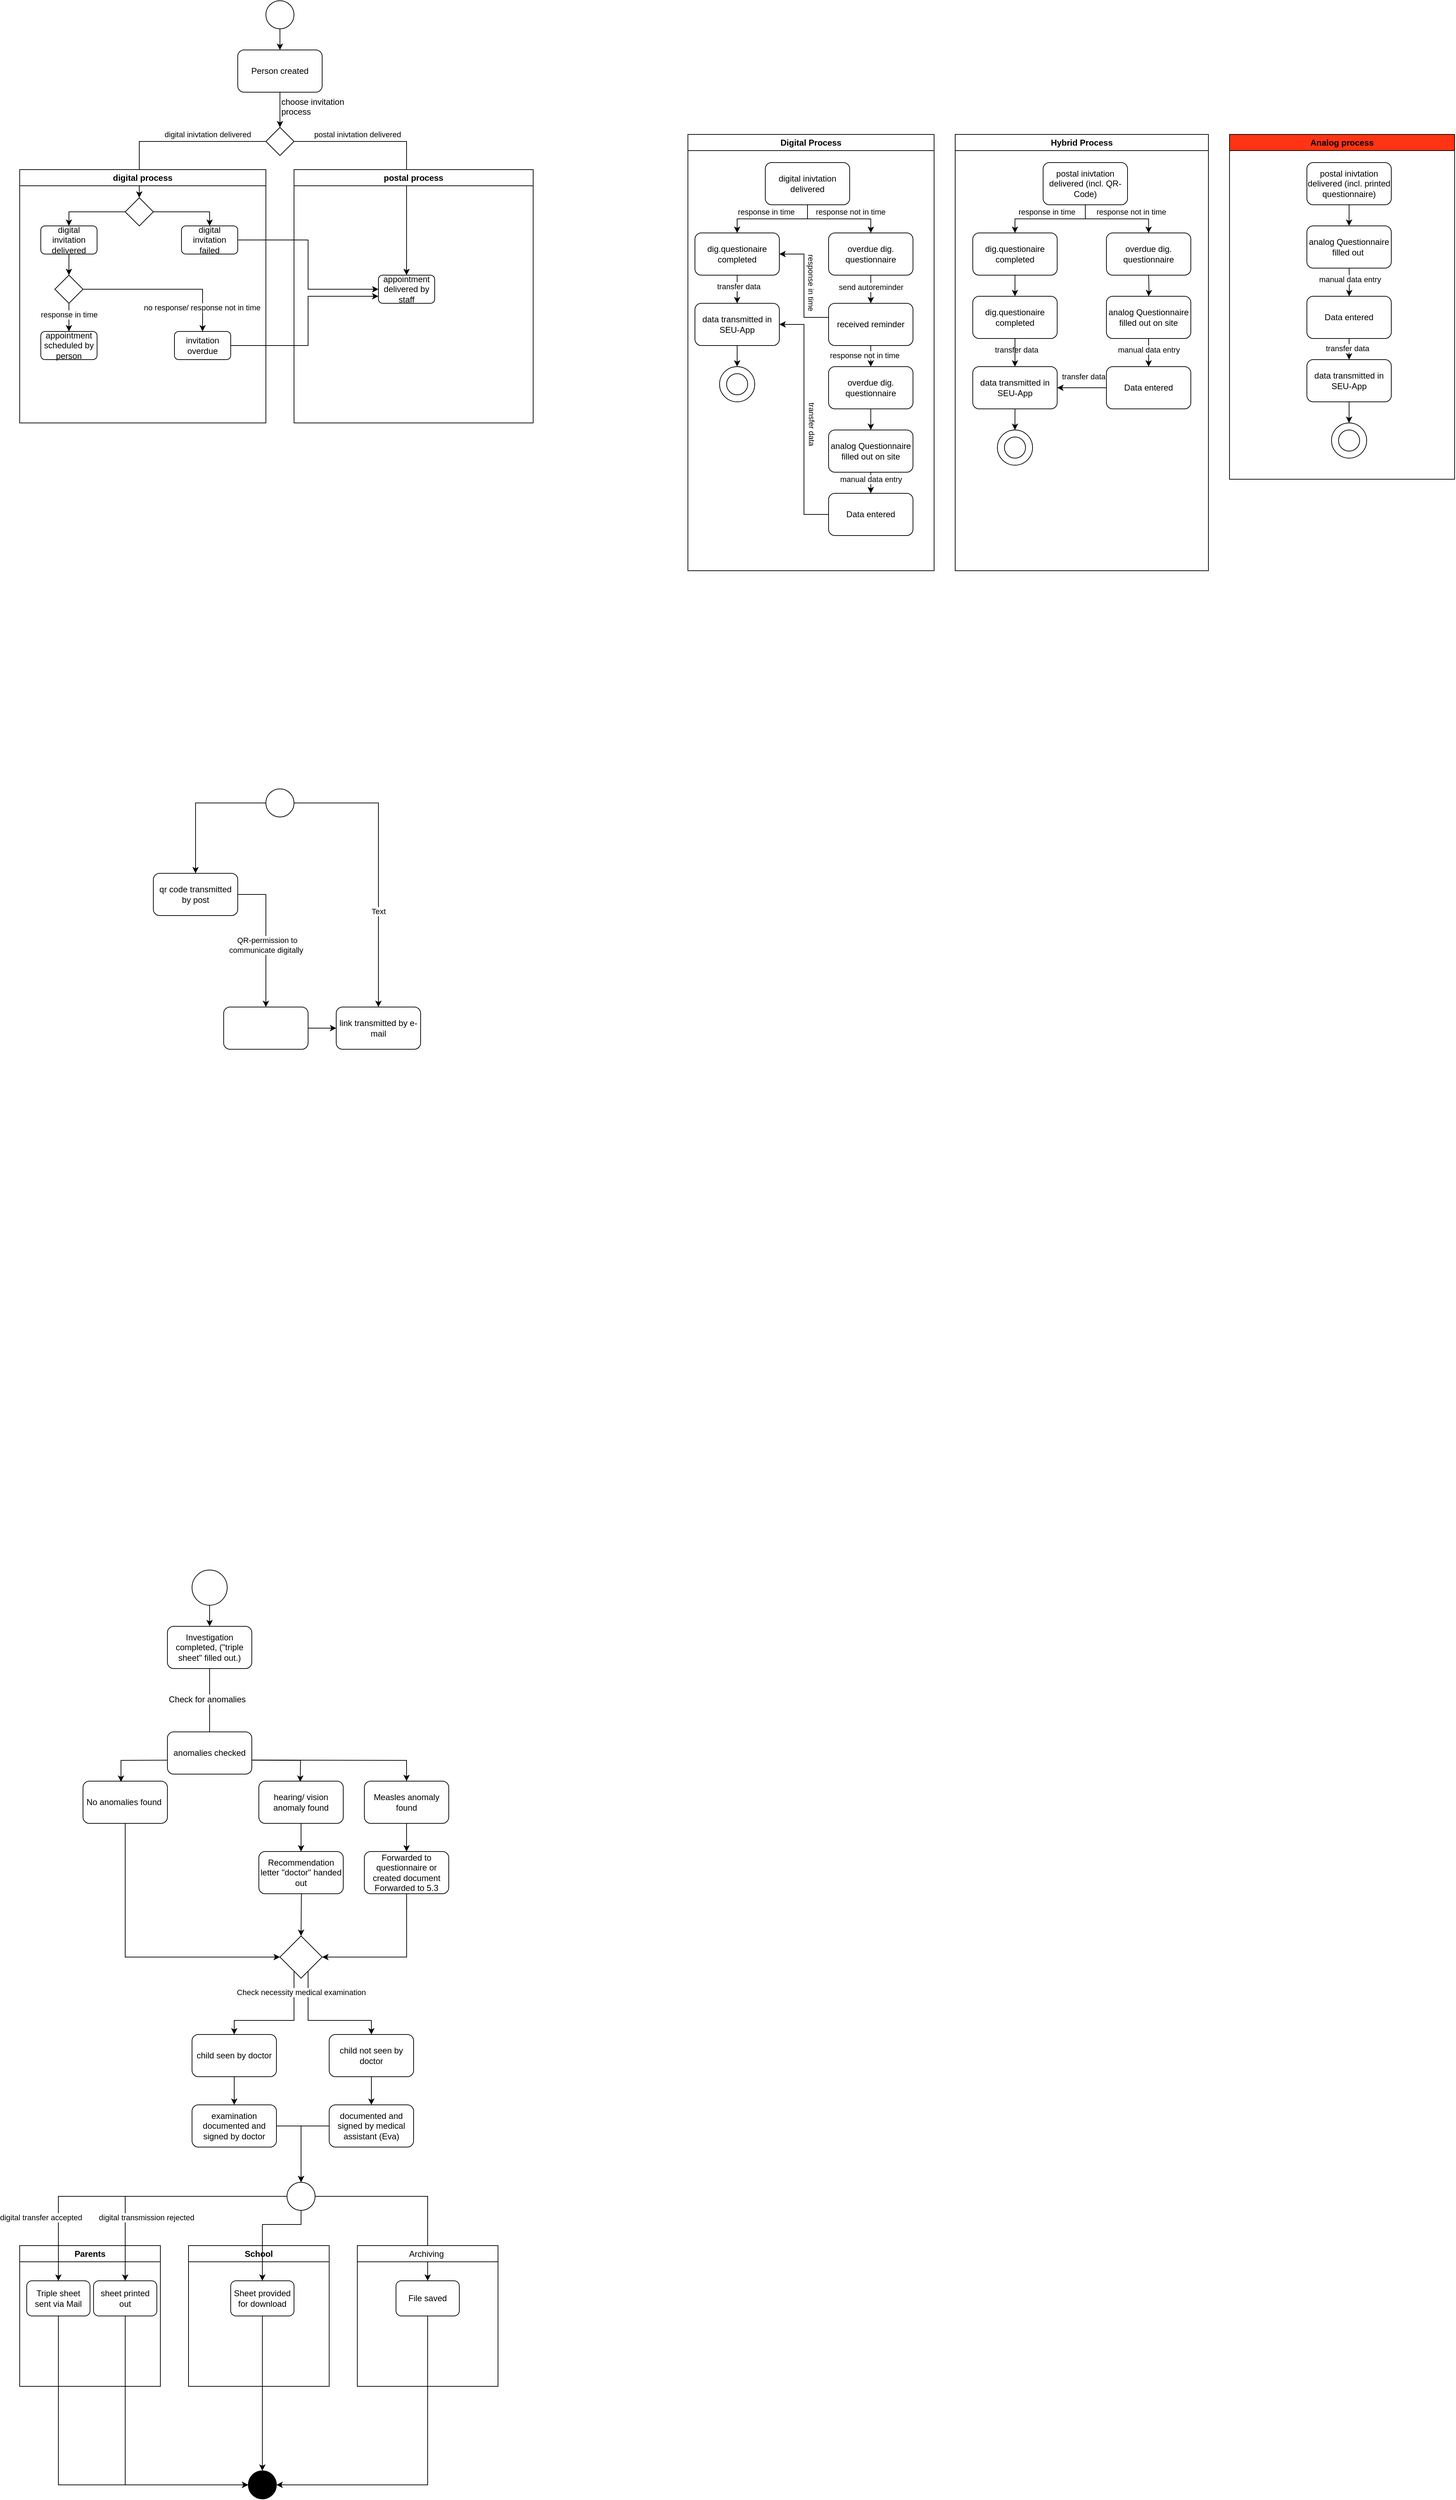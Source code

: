 <mxfile version="22.0.7" type="github">
  <diagram name="Page-1" id="0783ab3e-0a74-02c8-0abd-f7b4e66b4bec">
    <mxGraphModel dx="2838" dy="953" grid="1" gridSize="10" guides="1" tooltips="1" connect="1" arrows="1" fold="1" page="1" pageScale="1" pageWidth="850" pageHeight="1100" background="none" math="0" shadow="0">
      <root>
        <mxCell id="0" />
        <mxCell id="1" parent="0" />
        <mxCell id="8A0eGRXppmrOtd2nOJEZ-9" value="" style="edgeStyle=orthogonalEdgeStyle;rounded=0;orthogonalLoop=1;jettySize=auto;html=1;" parent="1" source="8A0eGRXppmrOtd2nOJEZ-2" target="8A0eGRXppmrOtd2nOJEZ-8" edge="1">
          <mxGeometry relative="1" as="geometry" />
        </mxCell>
        <mxCell id="8A0eGRXppmrOtd2nOJEZ-2" value="Person created" style="rounded=1;whiteSpace=wrap;html=1;" parent="1" vertex="1">
          <mxGeometry x="360" y="70" width="120" height="60" as="geometry" />
        </mxCell>
        <mxCell id="8A0eGRXppmrOtd2nOJEZ-7" value="" style="edgeStyle=orthogonalEdgeStyle;rounded=0;orthogonalLoop=1;jettySize=auto;html=1;" parent="1" source="8A0eGRXppmrOtd2nOJEZ-5" target="8A0eGRXppmrOtd2nOJEZ-2" edge="1">
          <mxGeometry relative="1" as="geometry" />
        </mxCell>
        <mxCell id="8A0eGRXppmrOtd2nOJEZ-5" value="" style="ellipse;whiteSpace=wrap;html=1;aspect=fixed;" parent="1" vertex="1">
          <mxGeometry x="400" width="40" height="40" as="geometry" />
        </mxCell>
        <mxCell id="8A0eGRXppmrOtd2nOJEZ-14" style="edgeStyle=orthogonalEdgeStyle;rounded=0;orthogonalLoop=1;jettySize=auto;html=1;entryX=0.5;entryY=0;entryDx=0;entryDy=0;" parent="1" source="8A0eGRXppmrOtd2nOJEZ-8" target="8A0eGRXppmrOtd2nOJEZ-18" edge="1">
          <mxGeometry relative="1" as="geometry">
            <mxPoint x="300" y="240" as="targetPoint" />
            <Array as="points">
              <mxPoint x="220" y="200" />
            </Array>
          </mxGeometry>
        </mxCell>
        <mxCell id="8A0eGRXppmrOtd2nOJEZ-19" value="digital inivtation delivered" style="edgeLabel;html=1;align=center;verticalAlign=middle;resizable=0;points=[];" parent="8A0eGRXppmrOtd2nOJEZ-14" vertex="1" connectable="0">
          <mxGeometry x="-0.49" relative="1" as="geometry">
            <mxPoint x="-17" y="-10" as="offset" />
          </mxGeometry>
        </mxCell>
        <mxCell id="8A0eGRXppmrOtd2nOJEZ-22" style="edgeStyle=orthogonalEdgeStyle;rounded=0;orthogonalLoop=1;jettySize=auto;html=1;entryX=0.5;entryY=0;entryDx=0;entryDy=0;" parent="1" source="8A0eGRXppmrOtd2nOJEZ-8" target="8A0eGRXppmrOtd2nOJEZ-36" edge="1">
          <mxGeometry relative="1" as="geometry">
            <mxPoint x="600" y="290" as="targetPoint" />
            <Array as="points">
              <mxPoint x="600" y="200" />
            </Array>
          </mxGeometry>
        </mxCell>
        <mxCell id="8A0eGRXppmrOtd2nOJEZ-8" value="" style="rhombus;whiteSpace=wrap;html=1;" parent="1" vertex="1">
          <mxGeometry x="400" y="180" width="40" height="40" as="geometry" />
        </mxCell>
        <mxCell id="8A0eGRXppmrOtd2nOJEZ-10" value="&lt;span style=&quot;color: rgb(0, 0, 0); font-family: Helvetica; font-size: 12px; font-style: normal; font-variant-ligatures: normal; font-variant-caps: normal; font-weight: 400; letter-spacing: normal; orphans: 2; text-align: center; text-indent: 0px; text-transform: none; widows: 2; word-spacing: 0px; -webkit-text-stroke-width: 0px; background-color: rgb(251, 251, 251); text-decoration-thickness: initial; text-decoration-style: initial; text-decoration-color: initial; float: none; display: inline !important;&quot;&gt;choose invitation process&lt;/span&gt;" style="text;whiteSpace=wrap;html=1;" parent="1" vertex="1">
          <mxGeometry x="420" y="130" width="100" height="40" as="geometry" />
        </mxCell>
        <mxCell id="8A0eGRXppmrOtd2nOJEZ-13" value="digital process" style="swimlane;whiteSpace=wrap;html=1;" parent="1" vertex="1">
          <mxGeometry x="50" y="240" width="350" height="360" as="geometry" />
        </mxCell>
        <mxCell id="8A0eGRXppmrOtd2nOJEZ-25" value="" style="edgeStyle=orthogonalEdgeStyle;rounded=0;orthogonalLoop=1;jettySize=auto;html=1;" parent="8A0eGRXppmrOtd2nOJEZ-13" source="8A0eGRXppmrOtd2nOJEZ-18" target="8A0eGRXppmrOtd2nOJEZ-24" edge="1">
          <mxGeometry relative="1" as="geometry">
            <Array as="points">
              <mxPoint x="70" y="60" />
            </Array>
          </mxGeometry>
        </mxCell>
        <mxCell id="8A0eGRXppmrOtd2nOJEZ-28" value="" style="edgeStyle=orthogonalEdgeStyle;rounded=0;orthogonalLoop=1;jettySize=auto;html=1;entryX=0.5;entryY=0;entryDx=0;entryDy=0;" parent="8A0eGRXppmrOtd2nOJEZ-13" source="8A0eGRXppmrOtd2nOJEZ-18" target="8A0eGRXppmrOtd2nOJEZ-27" edge="1">
          <mxGeometry relative="1" as="geometry">
            <mxPoint x="270" y="70" as="targetPoint" />
            <Array as="points">
              <mxPoint x="270" y="60" />
            </Array>
          </mxGeometry>
        </mxCell>
        <mxCell id="8A0eGRXppmrOtd2nOJEZ-18" value="" style="rhombus;whiteSpace=wrap;html=1;" parent="8A0eGRXppmrOtd2nOJEZ-13" vertex="1">
          <mxGeometry x="150" y="40" width="40" height="40" as="geometry" />
        </mxCell>
        <mxCell id="8A0eGRXppmrOtd2nOJEZ-32" value="" style="edgeStyle=orthogonalEdgeStyle;rounded=0;orthogonalLoop=1;jettySize=auto;html=1;" parent="8A0eGRXppmrOtd2nOJEZ-13" source="8A0eGRXppmrOtd2nOJEZ-24" target="8A0eGRXppmrOtd2nOJEZ-31" edge="1">
          <mxGeometry relative="1" as="geometry" />
        </mxCell>
        <mxCell id="8A0eGRXppmrOtd2nOJEZ-24" value="digital invitation delivered" style="rounded=1;whiteSpace=wrap;html=1;" parent="8A0eGRXppmrOtd2nOJEZ-13" vertex="1">
          <mxGeometry x="30" y="80" width="80" height="40" as="geometry" />
        </mxCell>
        <mxCell id="8A0eGRXppmrOtd2nOJEZ-27" value="digital invitation failed" style="rounded=1;whiteSpace=wrap;html=1;" parent="8A0eGRXppmrOtd2nOJEZ-13" vertex="1">
          <mxGeometry x="230" y="80" width="80" height="40" as="geometry" />
        </mxCell>
        <mxCell id="8A0eGRXppmrOtd2nOJEZ-42" style="edgeStyle=orthogonalEdgeStyle;rounded=0;orthogonalLoop=1;jettySize=auto;html=1;entryX=0.5;entryY=0;entryDx=0;entryDy=0;" parent="8A0eGRXppmrOtd2nOJEZ-13" source="8A0eGRXppmrOtd2nOJEZ-31" target="8A0eGRXppmrOtd2nOJEZ-41" edge="1">
          <mxGeometry relative="1" as="geometry" />
        </mxCell>
        <mxCell id="8A0eGRXppmrOtd2nOJEZ-43" value="response in time" style="edgeLabel;html=1;align=center;verticalAlign=middle;resizable=0;points=[];" parent="8A0eGRXppmrOtd2nOJEZ-42" vertex="1" connectable="0">
          <mxGeometry x="-0.225" relative="1" as="geometry">
            <mxPoint as="offset" />
          </mxGeometry>
        </mxCell>
        <mxCell id="8A0eGRXppmrOtd2nOJEZ-45" style="edgeStyle=orthogonalEdgeStyle;rounded=0;orthogonalLoop=1;jettySize=auto;html=1;entryX=0.5;entryY=0;entryDx=0;entryDy=0;" parent="8A0eGRXppmrOtd2nOJEZ-13" source="8A0eGRXppmrOtd2nOJEZ-31" target="8A0eGRXppmrOtd2nOJEZ-44" edge="1">
          <mxGeometry relative="1" as="geometry" />
        </mxCell>
        <mxCell id="8A0eGRXppmrOtd2nOJEZ-47" value="no response/ response not in time" style="edgeLabel;html=1;align=center;verticalAlign=middle;resizable=0;points=[];" parent="8A0eGRXppmrOtd2nOJEZ-45" vertex="1" connectable="0">
          <mxGeometry x="0.7" y="-1" relative="1" as="geometry">
            <mxPoint as="offset" />
          </mxGeometry>
        </mxCell>
        <mxCell id="8A0eGRXppmrOtd2nOJEZ-31" value="" style="rhombus;whiteSpace=wrap;html=1;" parent="8A0eGRXppmrOtd2nOJEZ-13" vertex="1">
          <mxGeometry x="50" y="150" width="40" height="40" as="geometry" />
        </mxCell>
        <mxCell id="8A0eGRXppmrOtd2nOJEZ-41" value="appointment scheduled by person" style="rounded=1;whiteSpace=wrap;html=1;" parent="8A0eGRXppmrOtd2nOJEZ-13" vertex="1">
          <mxGeometry x="30" y="230" width="80" height="40" as="geometry" />
        </mxCell>
        <mxCell id="8A0eGRXppmrOtd2nOJEZ-44" value="invitation overdue" style="rounded=1;whiteSpace=wrap;html=1;" parent="8A0eGRXppmrOtd2nOJEZ-13" vertex="1">
          <mxGeometry x="220" y="230" width="80" height="40" as="geometry" />
        </mxCell>
        <mxCell id="8A0eGRXppmrOtd2nOJEZ-20" value="postal process" style="swimlane;whiteSpace=wrap;html=1;" parent="1" vertex="1">
          <mxGeometry x="440" y="240" width="340" height="360" as="geometry" />
        </mxCell>
        <mxCell id="8A0eGRXppmrOtd2nOJEZ-36" value="appointment delivered by staff" style="rounded=1;whiteSpace=wrap;html=1;" parent="8A0eGRXppmrOtd2nOJEZ-20" vertex="1">
          <mxGeometry x="120" y="150" width="80" height="40" as="geometry" />
        </mxCell>
        <mxCell id="8A0eGRXppmrOtd2nOJEZ-33" value="postal inivtation delivered" style="edgeLabel;html=1;align=center;verticalAlign=middle;resizable=0;points=[];" parent="1" vertex="1" connectable="0">
          <mxGeometry x="530.003" y="190.0" as="geometry" />
        </mxCell>
        <mxCell id="8A0eGRXppmrOtd2nOJEZ-37" style="edgeStyle=orthogonalEdgeStyle;rounded=0;orthogonalLoop=1;jettySize=auto;html=1;entryX=0;entryY=0.5;entryDx=0;entryDy=0;" parent="1" source="8A0eGRXppmrOtd2nOJEZ-27" target="8A0eGRXppmrOtd2nOJEZ-36" edge="1">
          <mxGeometry relative="1" as="geometry" />
        </mxCell>
        <mxCell id="8A0eGRXppmrOtd2nOJEZ-48" style="edgeStyle=orthogonalEdgeStyle;rounded=0;orthogonalLoop=1;jettySize=auto;html=1;entryX=0;entryY=0.75;entryDx=0;entryDy=0;" parent="1" source="8A0eGRXppmrOtd2nOJEZ-44" target="8A0eGRXppmrOtd2nOJEZ-36" edge="1">
          <mxGeometry relative="1" as="geometry">
            <Array as="points">
              <mxPoint x="460" y="490" />
              <mxPoint x="460" y="420" />
            </Array>
          </mxGeometry>
        </mxCell>
        <mxCell id="8A0eGRXppmrOtd2nOJEZ-55" value="" style="edgeStyle=orthogonalEdgeStyle;rounded=0;orthogonalLoop=1;jettySize=auto;html=1;" parent="1" source="8A0eGRXppmrOtd2nOJEZ-50" edge="1">
          <mxGeometry relative="1" as="geometry">
            <mxPoint x="320" y="2470" as="targetPoint" />
          </mxGeometry>
        </mxCell>
        <mxCell id="8A0eGRXppmrOtd2nOJEZ-50" value="Investigation completed, (&quot;triple sheet&quot; filled out.)" style="rounded=1;whiteSpace=wrap;html=1;" parent="1" vertex="1">
          <mxGeometry x="260" y="2310" width="120" height="60" as="geometry" />
        </mxCell>
        <mxCell id="8A0eGRXppmrOtd2nOJEZ-53" value="" style="edgeStyle=orthogonalEdgeStyle;rounded=0;orthogonalLoop=1;jettySize=auto;html=1;" parent="1" source="8A0eGRXppmrOtd2nOJEZ-52" target="8A0eGRXppmrOtd2nOJEZ-50" edge="1">
          <mxGeometry relative="1" as="geometry" />
        </mxCell>
        <mxCell id="8A0eGRXppmrOtd2nOJEZ-52" value="" style="ellipse;whiteSpace=wrap;html=1;aspect=fixed;" parent="1" vertex="1">
          <mxGeometry x="295" y="2230" width="50" height="50" as="geometry" />
        </mxCell>
        <mxCell id="8A0eGRXppmrOtd2nOJEZ-79" style="edgeStyle=orthogonalEdgeStyle;rounded=0;orthogonalLoop=1;jettySize=auto;html=1;entryX=0.5;entryY=0;entryDx=0;entryDy=0;" parent="1" target="8A0eGRXppmrOtd2nOJEZ-67" edge="1">
          <mxGeometry relative="1" as="geometry">
            <mxPoint x="350" y="2500" as="sourcePoint" />
          </mxGeometry>
        </mxCell>
        <mxCell id="8A0eGRXppmrOtd2nOJEZ-110" style="edgeStyle=orthogonalEdgeStyle;rounded=0;orthogonalLoop=1;jettySize=auto;html=1;entryX=0;entryY=0.5;entryDx=0;entryDy=0;" parent="1" source="8A0eGRXppmrOtd2nOJEZ-61" target="8A0eGRXppmrOtd2nOJEZ-96" edge="1">
          <mxGeometry relative="1" as="geometry">
            <Array as="points">
              <mxPoint x="200" y="2780" />
            </Array>
          </mxGeometry>
        </mxCell>
        <mxCell id="8A0eGRXppmrOtd2nOJEZ-61" value="No anomalies found&amp;nbsp;" style="rounded=1;whiteSpace=wrap;html=1;" parent="1" vertex="1">
          <mxGeometry x="140" y="2530" width="120" height="60" as="geometry" />
        </mxCell>
        <mxCell id="8A0eGRXppmrOtd2nOJEZ-62" value="&lt;span style=&quot;color: rgb(0, 0, 0); font-family: Helvetica; font-size: 12px; font-style: normal; font-variant-ligatures: normal; font-variant-caps: normal; font-weight: 400; letter-spacing: normal; orphans: 2; text-align: center; text-indent: 0px; text-transform: none; widows: 2; word-spacing: 0px; -webkit-text-stroke-width: 0px; background-color: rgb(251, 251, 251); text-decoration-thickness: initial; text-decoration-style: initial; text-decoration-color: initial; float: none; display: inline !important;&quot;&gt;Check for anomalies&lt;/span&gt;" style="text;whiteSpace=wrap;html=1;" parent="1" vertex="1">
          <mxGeometry x="260" y="2400" width="160" height="40" as="geometry" />
        </mxCell>
        <mxCell id="8A0eGRXppmrOtd2nOJEZ-65" style="edgeStyle=orthogonalEdgeStyle;rounded=0;orthogonalLoop=1;jettySize=auto;html=1;entryX=0.45;entryY=0.016;entryDx=0;entryDy=0;entryPerimeter=0;" parent="1" target="8A0eGRXppmrOtd2nOJEZ-61" edge="1">
          <mxGeometry relative="1" as="geometry">
            <mxPoint x="290" y="2500" as="sourcePoint" />
          </mxGeometry>
        </mxCell>
        <mxCell id="8A0eGRXppmrOtd2nOJEZ-66" style="edgeStyle=orthogonalEdgeStyle;rounded=0;orthogonalLoop=1;jettySize=auto;html=1;entryX=0.573;entryY=0.016;entryDx=0;entryDy=0;entryPerimeter=0;" parent="1" edge="1">
          <mxGeometry relative="1" as="geometry">
            <mxPoint x="350" y="2500" as="sourcePoint" />
            <mxPoint x="448.76" y="2530.96" as="targetPoint" />
          </mxGeometry>
        </mxCell>
        <mxCell id="8A0eGRXppmrOtd2nOJEZ-83" value="" style="edgeStyle=orthogonalEdgeStyle;rounded=0;orthogonalLoop=1;jettySize=auto;html=1;" parent="1" source="8A0eGRXppmrOtd2nOJEZ-67" target="8A0eGRXppmrOtd2nOJEZ-82" edge="1">
          <mxGeometry relative="1" as="geometry" />
        </mxCell>
        <mxCell id="8A0eGRXppmrOtd2nOJEZ-67" value="Measles anomaly found" style="rounded=1;whiteSpace=wrap;html=1;" parent="1" vertex="1">
          <mxGeometry x="540" y="2530" width="120" height="60" as="geometry" />
        </mxCell>
        <mxCell id="8A0eGRXppmrOtd2nOJEZ-81" value="" style="edgeStyle=orthogonalEdgeStyle;rounded=0;orthogonalLoop=1;jettySize=auto;html=1;" parent="1" source="8A0eGRXppmrOtd2nOJEZ-68" target="8A0eGRXppmrOtd2nOJEZ-80" edge="1">
          <mxGeometry relative="1" as="geometry" />
        </mxCell>
        <mxCell id="8A0eGRXppmrOtd2nOJEZ-68" value="hearing/ vision anomaly found" style="rounded=1;whiteSpace=wrap;html=1;" parent="1" vertex="1">
          <mxGeometry x="390" y="2530" width="120" height="60" as="geometry" />
        </mxCell>
        <mxCell id="8A0eGRXppmrOtd2nOJEZ-77" value="&lt;div style=&quot;text-align: center;&quot;&gt;&lt;br&gt;&lt;/div&gt;" style="text;whiteSpace=wrap;html=1;" parent="1" vertex="1">
          <mxGeometry x="665" y="2650" width="50" height="20" as="geometry" />
        </mxCell>
        <mxCell id="8A0eGRXppmrOtd2nOJEZ-97" style="edgeStyle=orthogonalEdgeStyle;rounded=0;orthogonalLoop=1;jettySize=auto;html=1;" parent="1" target="8A0eGRXppmrOtd2nOJEZ-96" edge="1">
          <mxGeometry relative="1" as="geometry">
            <mxPoint x="450" y="2630" as="sourcePoint" />
          </mxGeometry>
        </mxCell>
        <mxCell id="8A0eGRXppmrOtd2nOJEZ-80" value="Recommendation letter &quot;doctor&quot; handed out" style="whiteSpace=wrap;html=1;rounded=1;" parent="1" vertex="1">
          <mxGeometry x="390" y="2630" width="120" height="60" as="geometry" />
        </mxCell>
        <mxCell id="8A0eGRXppmrOtd2nOJEZ-100" style="edgeStyle=orthogonalEdgeStyle;rounded=0;orthogonalLoop=1;jettySize=auto;html=1;entryX=1;entryY=0.5;entryDx=0;entryDy=0;" parent="1" target="8A0eGRXppmrOtd2nOJEZ-96" edge="1">
          <mxGeometry relative="1" as="geometry">
            <mxPoint x="600.053" y="2630" as="sourcePoint" />
            <Array as="points">
              <mxPoint x="600" y="2780" />
            </Array>
          </mxGeometry>
        </mxCell>
        <mxCell id="8A0eGRXppmrOtd2nOJEZ-82" value="Forwarded to questionnaire or created document Forwarded to 5.3" style="whiteSpace=wrap;html=1;rounded=1;" parent="1" vertex="1">
          <mxGeometry x="540" y="2630" width="120" height="60" as="geometry" />
        </mxCell>
        <mxCell id="8A0eGRXppmrOtd2nOJEZ-105" value="" style="edgeStyle=orthogonalEdgeStyle;rounded=0;orthogonalLoop=1;jettySize=auto;html=1;" parent="1" source="8A0eGRXppmrOtd2nOJEZ-96" target="8A0eGRXppmrOtd2nOJEZ-103" edge="1">
          <mxGeometry relative="1" as="geometry">
            <Array as="points">
              <mxPoint x="440" y="2870" />
              <mxPoint x="355" y="2870" />
            </Array>
          </mxGeometry>
        </mxCell>
        <mxCell id="8A0eGRXppmrOtd2nOJEZ-108" style="edgeStyle=orthogonalEdgeStyle;rounded=0;orthogonalLoop=1;jettySize=auto;html=1;entryX=0.5;entryY=0;entryDx=0;entryDy=0;" parent="1" source="8A0eGRXppmrOtd2nOJEZ-96" target="8A0eGRXppmrOtd2nOJEZ-107" edge="1">
          <mxGeometry relative="1" as="geometry">
            <Array as="points">
              <mxPoint x="460" y="2870" />
              <mxPoint x="550" y="2870" />
            </Array>
          </mxGeometry>
        </mxCell>
        <mxCell id="8A0eGRXppmrOtd2nOJEZ-111" value="Check necessity medical examination" style="edgeLabel;html=1;align=center;verticalAlign=middle;resizable=0;points=[];" parent="8A0eGRXppmrOtd2nOJEZ-108" vertex="1" connectable="0">
          <mxGeometry x="-0.764" y="2" relative="1" as="geometry">
            <mxPoint x="-12" y="9" as="offset" />
          </mxGeometry>
        </mxCell>
        <mxCell id="8A0eGRXppmrOtd2nOJEZ-96" value="" style="rhombus;whiteSpace=wrap;html=1;" parent="1" vertex="1">
          <mxGeometry x="420" y="2750" width="60" height="60" as="geometry" />
        </mxCell>
        <mxCell id="8A0eGRXppmrOtd2nOJEZ-113" value="" style="edgeStyle=orthogonalEdgeStyle;rounded=0;orthogonalLoop=1;jettySize=auto;html=1;" parent="1" source="8A0eGRXppmrOtd2nOJEZ-103" target="8A0eGRXppmrOtd2nOJEZ-112" edge="1">
          <mxGeometry relative="1" as="geometry" />
        </mxCell>
        <mxCell id="8A0eGRXppmrOtd2nOJEZ-103" value="child seen by doctor" style="rounded=1;whiteSpace=wrap;html=1;" parent="1" vertex="1">
          <mxGeometry x="295" y="2890" width="120" height="60" as="geometry" />
        </mxCell>
        <mxCell id="8A0eGRXppmrOtd2nOJEZ-115" value="" style="edgeStyle=orthogonalEdgeStyle;rounded=0;orthogonalLoop=1;jettySize=auto;html=1;" parent="1" source="8A0eGRXppmrOtd2nOJEZ-107" target="8A0eGRXppmrOtd2nOJEZ-114" edge="1">
          <mxGeometry relative="1" as="geometry" />
        </mxCell>
        <mxCell id="8A0eGRXppmrOtd2nOJEZ-107" value="child not seen by doctor" style="rounded=1;whiteSpace=wrap;html=1;" parent="1" vertex="1">
          <mxGeometry x="490" y="2890" width="120" height="60" as="geometry" />
        </mxCell>
        <mxCell id="8A0eGRXppmrOtd2nOJEZ-126" style="edgeStyle=orthogonalEdgeStyle;rounded=0;orthogonalLoop=1;jettySize=auto;html=1;" parent="1" source="8A0eGRXppmrOtd2nOJEZ-112" target="8A0eGRXppmrOtd2nOJEZ-123" edge="1">
          <mxGeometry relative="1" as="geometry" />
        </mxCell>
        <mxCell id="8A0eGRXppmrOtd2nOJEZ-112" value="examination documented and signed by doctor" style="whiteSpace=wrap;html=1;rounded=1;" parent="1" vertex="1">
          <mxGeometry x="295" y="2990" width="120" height="60" as="geometry" />
        </mxCell>
        <mxCell id="8A0eGRXppmrOtd2nOJEZ-127" style="edgeStyle=orthogonalEdgeStyle;rounded=0;orthogonalLoop=1;jettySize=auto;html=1;entryX=0.5;entryY=0;entryDx=0;entryDy=0;" parent="1" source="8A0eGRXppmrOtd2nOJEZ-114" target="8A0eGRXppmrOtd2nOJEZ-123" edge="1">
          <mxGeometry relative="1" as="geometry" />
        </mxCell>
        <mxCell id="8A0eGRXppmrOtd2nOJEZ-114" value="documented and signed by&amp;nbsp;medical assistant (Eva)" style="whiteSpace=wrap;html=1;rounded=1;" parent="1" vertex="1">
          <mxGeometry x="490" y="2990" width="120" height="60" as="geometry" />
        </mxCell>
        <mxCell id="8A0eGRXppmrOtd2nOJEZ-121" value="Parents" style="swimlane;whiteSpace=wrap;html=1;startSize=23;" parent="1" vertex="1">
          <mxGeometry x="50" y="3190" width="200" height="200" as="geometry" />
        </mxCell>
        <mxCell id="8A0eGRXppmrOtd2nOJEZ-133" value="Triple sheet sent via Mail" style="rounded=1;whiteSpace=wrap;html=1;" parent="8A0eGRXppmrOtd2nOJEZ-121" vertex="1">
          <mxGeometry x="10" y="50" width="90" height="50" as="geometry" />
        </mxCell>
        <mxCell id="8A0eGRXppmrOtd2nOJEZ-138" value="sheet printed out" style="rounded=1;whiteSpace=wrap;html=1;" parent="8A0eGRXppmrOtd2nOJEZ-121" vertex="1">
          <mxGeometry x="105" y="50" width="90" height="50" as="geometry" />
        </mxCell>
        <mxCell id="8A0eGRXppmrOtd2nOJEZ-128" style="edgeStyle=orthogonalEdgeStyle;rounded=0;orthogonalLoop=1;jettySize=auto;html=1;entryX=0.5;entryY=0;entryDx=0;entryDy=0;" parent="1" source="8A0eGRXppmrOtd2nOJEZ-123" target="8A0eGRXppmrOtd2nOJEZ-133" edge="1">
          <mxGeometry relative="1" as="geometry">
            <mxPoint x="150" y="3240" as="targetPoint" />
          </mxGeometry>
        </mxCell>
        <mxCell id="8A0eGRXppmrOtd2nOJEZ-135" value="digital transfer accepted" style="edgeLabel;html=1;align=center;verticalAlign=middle;resizable=0;points=[];" parent="8A0eGRXppmrOtd2nOJEZ-128" vertex="1" connectable="0">
          <mxGeometry x="-0.219" y="1" relative="1" as="geometry">
            <mxPoint x="-176" y="29" as="offset" />
          </mxGeometry>
        </mxCell>
        <mxCell id="8A0eGRXppmrOtd2nOJEZ-132" style="edgeStyle=orthogonalEdgeStyle;rounded=0;orthogonalLoop=1;jettySize=auto;html=1;entryX=0.5;entryY=0;entryDx=0;entryDy=0;" parent="1" source="8A0eGRXppmrOtd2nOJEZ-123" target="8A0eGRXppmrOtd2nOJEZ-142" edge="1">
          <mxGeometry relative="1" as="geometry">
            <mxPoint x="630" y="3230" as="targetPoint" />
          </mxGeometry>
        </mxCell>
        <mxCell id="8A0eGRXppmrOtd2nOJEZ-136" style="edgeStyle=orthogonalEdgeStyle;rounded=0;orthogonalLoop=1;jettySize=auto;html=1;entryX=0.5;entryY=0;entryDx=0;entryDy=0;" parent="1" source="8A0eGRXppmrOtd2nOJEZ-123" target="8A0eGRXppmrOtd2nOJEZ-138" edge="1">
          <mxGeometry relative="1" as="geometry">
            <mxPoint x="199.947" y="3210" as="targetPoint" />
          </mxGeometry>
        </mxCell>
        <mxCell id="8A0eGRXppmrOtd2nOJEZ-139" value="digital transmission rejected" style="edgeLabel;html=1;align=center;verticalAlign=middle;resizable=0;points=[];" parent="8A0eGRXppmrOtd2nOJEZ-136" vertex="1" connectable="0">
          <mxGeometry x="0.569" y="1" relative="1" as="geometry">
            <mxPoint x="29" y="-15" as="offset" />
          </mxGeometry>
        </mxCell>
        <mxCell id="8A0eGRXppmrOtd2nOJEZ-123" value="" style="ellipse;whiteSpace=wrap;html=1;aspect=fixed;" parent="1" vertex="1">
          <mxGeometry x="430" y="3100" width="40" height="40" as="geometry" />
        </mxCell>
        <mxCell id="8A0eGRXppmrOtd2nOJEZ-129" value="School" style="swimlane;whiteSpace=wrap;html=1;startSize=23;" parent="1" vertex="1">
          <mxGeometry x="290" y="3190" width="200" height="200" as="geometry" />
        </mxCell>
        <mxCell id="8A0eGRXppmrOtd2nOJEZ-141" value="Sheet provided for download" style="rounded=1;whiteSpace=wrap;html=1;" parent="8A0eGRXppmrOtd2nOJEZ-129" vertex="1">
          <mxGeometry x="60" y="50" width="90" height="50" as="geometry" />
        </mxCell>
        <mxCell id="8A0eGRXppmrOtd2nOJEZ-130" value="Archiving&amp;nbsp;" style="swimlane;whiteSpace=wrap;html=1;startSize=23;fontStyle=0" parent="1" vertex="1">
          <mxGeometry x="530" y="3190" width="200" height="200" as="geometry" />
        </mxCell>
        <mxCell id="8A0eGRXppmrOtd2nOJEZ-142" value="File saved" style="rounded=1;whiteSpace=wrap;html=1;" parent="8A0eGRXppmrOtd2nOJEZ-130" vertex="1">
          <mxGeometry x="55" y="50" width="90" height="50" as="geometry" />
        </mxCell>
        <mxCell id="8A0eGRXppmrOtd2nOJEZ-131" style="edgeStyle=orthogonalEdgeStyle;rounded=0;orthogonalLoop=1;jettySize=auto;html=1;" parent="1" source="8A0eGRXppmrOtd2nOJEZ-123" target="8A0eGRXppmrOtd2nOJEZ-141" edge="1">
          <mxGeometry relative="1" as="geometry">
            <Array as="points">
              <mxPoint x="450" y="3160" />
              <mxPoint x="395" y="3160" />
            </Array>
          </mxGeometry>
        </mxCell>
        <mxCell id="8A0eGRXppmrOtd2nOJEZ-144" value="" style="ellipse;whiteSpace=wrap;html=1;aspect=fixed;fillColor=#000000;" parent="1" vertex="1">
          <mxGeometry x="375" y="3510" width="40" height="40" as="geometry" />
        </mxCell>
        <mxCell id="8A0eGRXppmrOtd2nOJEZ-145" style="edgeStyle=orthogonalEdgeStyle;rounded=0;orthogonalLoop=1;jettySize=auto;html=1;" parent="1" source="8A0eGRXppmrOtd2nOJEZ-142" target="8A0eGRXppmrOtd2nOJEZ-144" edge="1">
          <mxGeometry relative="1" as="geometry">
            <Array as="points">
              <mxPoint x="630" y="3530" />
            </Array>
          </mxGeometry>
        </mxCell>
        <mxCell id="8A0eGRXppmrOtd2nOJEZ-146" style="edgeStyle=orthogonalEdgeStyle;rounded=0;orthogonalLoop=1;jettySize=auto;html=1;" parent="1" source="8A0eGRXppmrOtd2nOJEZ-141" target="8A0eGRXppmrOtd2nOJEZ-144" edge="1">
          <mxGeometry relative="1" as="geometry" />
        </mxCell>
        <mxCell id="8A0eGRXppmrOtd2nOJEZ-147" style="edgeStyle=orthogonalEdgeStyle;rounded=0;orthogonalLoop=1;jettySize=auto;html=1;entryX=0;entryY=0.5;entryDx=0;entryDy=0;" parent="1" source="8A0eGRXppmrOtd2nOJEZ-138" target="8A0eGRXppmrOtd2nOJEZ-144" edge="1">
          <mxGeometry relative="1" as="geometry">
            <Array as="points">
              <mxPoint x="200" y="3530" />
            </Array>
          </mxGeometry>
        </mxCell>
        <mxCell id="8A0eGRXppmrOtd2nOJEZ-148" style="edgeStyle=orthogonalEdgeStyle;rounded=0;orthogonalLoop=1;jettySize=auto;html=1;entryX=0;entryY=0.5;entryDx=0;entryDy=0;" parent="1" source="8A0eGRXppmrOtd2nOJEZ-133" target="8A0eGRXppmrOtd2nOJEZ-144" edge="1">
          <mxGeometry relative="1" as="geometry">
            <Array as="points">
              <mxPoint x="105" y="3530" />
            </Array>
          </mxGeometry>
        </mxCell>
        <mxCell id="8A0eGRXppmrOtd2nOJEZ-149" value="anomalies checked" style="rounded=1;whiteSpace=wrap;html=1;" parent="1" vertex="1">
          <mxGeometry x="260" y="2460" width="120" height="60" as="geometry" />
        </mxCell>
        <mxCell id="Pb0JXvyu1e5S-5dDplrH-7" value="" style="edgeStyle=orthogonalEdgeStyle;rounded=0;orthogonalLoop=1;jettySize=auto;html=1;" parent="1" source="Pb0JXvyu1e5S-5dDplrH-1" target="Pb0JXvyu1e5S-5dDplrH-6" edge="1">
          <mxGeometry relative="1" as="geometry">
            <Array as="points">
              <mxPoint x="400" y="1270" />
            </Array>
          </mxGeometry>
        </mxCell>
        <mxCell id="Pb0JXvyu1e5S-5dDplrH-8" value="&amp;nbsp;QR-permission to &lt;br&gt;communicate digitally" style="edgeLabel;html=1;align=center;verticalAlign=middle;resizable=0;points=[];" parent="Pb0JXvyu1e5S-5dDplrH-7" vertex="1" connectable="0">
          <mxGeometry x="0.117" relative="1" as="geometry">
            <mxPoint as="offset" />
          </mxGeometry>
        </mxCell>
        <mxCell id="Pb0JXvyu1e5S-5dDplrH-1" value="qr code transmitted by post" style="rounded=1;whiteSpace=wrap;html=1;" parent="1" vertex="1">
          <mxGeometry x="240" y="1240" width="120" height="60" as="geometry" />
        </mxCell>
        <mxCell id="Pb0JXvyu1e5S-5dDplrH-4" style="edgeStyle=orthogonalEdgeStyle;rounded=0;orthogonalLoop=1;jettySize=auto;html=1;" parent="1" source="Pb0JXvyu1e5S-5dDplrH-2" target="Pb0JXvyu1e5S-5dDplrH-1" edge="1">
          <mxGeometry relative="1" as="geometry" />
        </mxCell>
        <mxCell id="Pb0JXvyu1e5S-5dDplrH-5" style="edgeStyle=orthogonalEdgeStyle;rounded=0;orthogonalLoop=1;jettySize=auto;html=1;entryX=0.5;entryY=0;entryDx=0;entryDy=0;" parent="1" source="Pb0JXvyu1e5S-5dDplrH-2" target="Pb0JXvyu1e5S-5dDplrH-3" edge="1">
          <mxGeometry relative="1" as="geometry" />
        </mxCell>
        <mxCell id="Pb0JXvyu1e5S-5dDplrH-10" value="Text" style="edgeLabel;html=1;align=center;verticalAlign=middle;resizable=0;points=[];" parent="Pb0JXvyu1e5S-5dDplrH-5" vertex="1" connectable="0">
          <mxGeometry x="0.337" relative="1" as="geometry">
            <mxPoint as="offset" />
          </mxGeometry>
        </mxCell>
        <mxCell id="Pb0JXvyu1e5S-5dDplrH-2" value="" style="ellipse;whiteSpace=wrap;html=1;aspect=fixed;" parent="1" vertex="1">
          <mxGeometry x="400" y="1120" width="40" height="40" as="geometry" />
        </mxCell>
        <mxCell id="Pb0JXvyu1e5S-5dDplrH-3" value="link transmitted by e-mail" style="rounded=1;whiteSpace=wrap;html=1;" parent="1" vertex="1">
          <mxGeometry x="500" y="1430" width="120" height="60" as="geometry" />
        </mxCell>
        <mxCell id="Pb0JXvyu1e5S-5dDplrH-9" style="edgeStyle=orthogonalEdgeStyle;rounded=0;orthogonalLoop=1;jettySize=auto;html=1;entryX=0;entryY=0.5;entryDx=0;entryDy=0;" parent="1" source="Pb0JXvyu1e5S-5dDplrH-6" target="Pb0JXvyu1e5S-5dDplrH-3" edge="1">
          <mxGeometry relative="1" as="geometry" />
        </mxCell>
        <mxCell id="Pb0JXvyu1e5S-5dDplrH-6" value="" style="whiteSpace=wrap;html=1;rounded=1;" parent="1" vertex="1">
          <mxGeometry x="340" y="1430" width="120" height="60" as="geometry" />
        </mxCell>
        <mxCell id="Pb0JXvyu1e5S-5dDplrH-12" value="Digital Process" style="swimlane;whiteSpace=wrap;html=1;" parent="1" vertex="1">
          <mxGeometry x="1000" y="190" width="350" height="620" as="geometry" />
        </mxCell>
        <mxCell id="Pb0JXvyu1e5S-5dDplrH-31" value="" style="edgeStyle=orthogonalEdgeStyle;rounded=0;orthogonalLoop=1;jettySize=auto;html=1;" parent="Pb0JXvyu1e5S-5dDplrH-12" source="Pb0JXvyu1e5S-5dDplrH-19" target="Pb0JXvyu1e5S-5dDplrH-25" edge="1">
          <mxGeometry relative="1" as="geometry" />
        </mxCell>
        <mxCell id="Pb0JXvyu1e5S-5dDplrH-41" value="response not in time" style="edgeLabel;html=1;align=center;verticalAlign=middle;resizable=0;points=[];" parent="Pb0JXvyu1e5S-5dDplrH-31" vertex="1" connectable="0">
          <mxGeometry x="0.012" relative="1" as="geometry">
            <mxPoint x="15" y="-10" as="offset" />
          </mxGeometry>
        </mxCell>
        <mxCell id="Pb0JXvyu1e5S-5dDplrH-32" style="edgeStyle=orthogonalEdgeStyle;rounded=0;orthogonalLoop=1;jettySize=auto;html=1;" parent="Pb0JXvyu1e5S-5dDplrH-12" source="Pb0JXvyu1e5S-5dDplrH-19" target="Pb0JXvyu1e5S-5dDplrH-20" edge="1">
          <mxGeometry relative="1" as="geometry" />
        </mxCell>
        <mxCell id="Pb0JXvyu1e5S-5dDplrH-39" value="response in time" style="edgeLabel;html=1;align=center;verticalAlign=middle;resizable=0;points=[];" parent="Pb0JXvyu1e5S-5dDplrH-32" vertex="1" connectable="0">
          <mxGeometry x="0.075" y="1" relative="1" as="geometry">
            <mxPoint x="-4" y="-11" as="offset" />
          </mxGeometry>
        </mxCell>
        <mxCell id="Pb0JXvyu1e5S-5dDplrH-19" value="digital inivtation delivered" style="rounded=1;whiteSpace=wrap;html=1;" parent="Pb0JXvyu1e5S-5dDplrH-12" vertex="1">
          <mxGeometry x="110" y="40" width="120" height="60" as="geometry" />
        </mxCell>
        <mxCell id="Pb0JXvyu1e5S-5dDplrH-34" value="" style="edgeStyle=orthogonalEdgeStyle;rounded=0;orthogonalLoop=1;jettySize=auto;html=1;" parent="Pb0JXvyu1e5S-5dDplrH-12" source="Pb0JXvyu1e5S-5dDplrH-20" target="Pb0JXvyu1e5S-5dDplrH-33" edge="1">
          <mxGeometry relative="1" as="geometry" />
        </mxCell>
        <mxCell id="Pb0JXvyu1e5S-5dDplrH-44" value="transfer data" style="edgeLabel;html=1;align=center;verticalAlign=middle;resizable=0;points=[];" parent="Pb0JXvyu1e5S-5dDplrH-34" vertex="1" connectable="0">
          <mxGeometry x="-0.216" y="2" relative="1" as="geometry">
            <mxPoint as="offset" />
          </mxGeometry>
        </mxCell>
        <mxCell id="Pb0JXvyu1e5S-5dDplrH-20" value="dig.questionaire completed" style="whiteSpace=wrap;html=1;rounded=1;" parent="Pb0JXvyu1e5S-5dDplrH-12" vertex="1">
          <mxGeometry x="10" y="140" width="120" height="60" as="geometry" />
        </mxCell>
        <mxCell id="Pb0JXvyu1e5S-5dDplrH-43" value="" style="edgeStyle=orthogonalEdgeStyle;rounded=0;orthogonalLoop=1;jettySize=auto;html=1;" parent="Pb0JXvyu1e5S-5dDplrH-12" source="Pb0JXvyu1e5S-5dDplrH-25" target="Pb0JXvyu1e5S-5dDplrH-42" edge="1">
          <mxGeometry relative="1" as="geometry" />
        </mxCell>
        <mxCell id="Pb0JXvyu1e5S-5dDplrH-45" value="send autoreminder" style="edgeLabel;html=1;align=center;verticalAlign=middle;resizable=0;points=[];" parent="Pb0JXvyu1e5S-5dDplrH-43" vertex="1" connectable="0">
          <mxGeometry x="-0.163" relative="1" as="geometry">
            <mxPoint as="offset" />
          </mxGeometry>
        </mxCell>
        <mxCell id="Pb0JXvyu1e5S-5dDplrH-25" value="overdue dig. questionnaire" style="whiteSpace=wrap;html=1;rounded=1;" parent="Pb0JXvyu1e5S-5dDplrH-12" vertex="1">
          <mxGeometry x="200" y="140" width="120" height="60" as="geometry" />
        </mxCell>
        <mxCell id="Pb0JXvyu1e5S-5dDplrH-37" value="" style="edgeStyle=orthogonalEdgeStyle;rounded=0;orthogonalLoop=1;jettySize=auto;html=1;" parent="Pb0JXvyu1e5S-5dDplrH-12" source="Pb0JXvyu1e5S-5dDplrH-33" target="Pb0JXvyu1e5S-5dDplrH-36" edge="1">
          <mxGeometry relative="1" as="geometry" />
        </mxCell>
        <mxCell id="Pb0JXvyu1e5S-5dDplrH-33" value="data transmitted in SEU-App" style="whiteSpace=wrap;html=1;rounded=1;" parent="Pb0JXvyu1e5S-5dDplrH-12" vertex="1">
          <mxGeometry x="10" y="240" width="120" height="60" as="geometry" />
        </mxCell>
        <mxCell id="Pb0JXvyu1e5S-5dDplrH-36" value="" style="ellipse;whiteSpace=wrap;html=1;rounded=1;" parent="Pb0JXvyu1e5S-5dDplrH-12" vertex="1">
          <mxGeometry x="45" y="330" width="50" height="50" as="geometry" />
        </mxCell>
        <mxCell id="Pb0JXvyu1e5S-5dDplrH-38" value="" style="ellipse;whiteSpace=wrap;html=1;aspect=fixed;" parent="Pb0JXvyu1e5S-5dDplrH-12" vertex="1">
          <mxGeometry x="55" y="340" width="30" height="30" as="geometry" />
        </mxCell>
        <mxCell id="Pb0JXvyu1e5S-5dDplrH-48" value="" style="edgeStyle=orthogonalEdgeStyle;rounded=0;orthogonalLoop=1;jettySize=auto;html=1;" parent="Pb0JXvyu1e5S-5dDplrH-12" source="Pb0JXvyu1e5S-5dDplrH-42" target="Pb0JXvyu1e5S-5dDplrH-47" edge="1">
          <mxGeometry relative="1" as="geometry" />
        </mxCell>
        <mxCell id="Pb0JXvyu1e5S-5dDplrH-49" style="edgeStyle=orthogonalEdgeStyle;rounded=0;orthogonalLoop=1;jettySize=auto;html=1;entryX=1;entryY=0.5;entryDx=0;entryDy=0;" parent="Pb0JXvyu1e5S-5dDplrH-12" source="Pb0JXvyu1e5S-5dDplrH-42" target="Pb0JXvyu1e5S-5dDplrH-20" edge="1">
          <mxGeometry relative="1" as="geometry">
            <Array as="points">
              <mxPoint x="165" y="260" />
              <mxPoint x="165" y="170" />
            </Array>
          </mxGeometry>
        </mxCell>
        <mxCell id="Pb0JXvyu1e5S-5dDplrH-42" value="received reminder" style="rounded=1;whiteSpace=wrap;html=1;" parent="Pb0JXvyu1e5S-5dDplrH-12" vertex="1">
          <mxGeometry x="200" y="240" width="120" height="60" as="geometry" />
        </mxCell>
        <mxCell id="Pb0JXvyu1e5S-5dDplrH-51" value="" style="edgeStyle=orthogonalEdgeStyle;rounded=0;orthogonalLoop=1;jettySize=auto;html=1;" parent="Pb0JXvyu1e5S-5dDplrH-12" source="Pb0JXvyu1e5S-5dDplrH-47" target="Pb0JXvyu1e5S-5dDplrH-50" edge="1">
          <mxGeometry relative="1" as="geometry" />
        </mxCell>
        <mxCell id="Pb0JXvyu1e5S-5dDplrH-47" value="overdue dig. questionnaire" style="whiteSpace=wrap;html=1;rounded=1;" parent="Pb0JXvyu1e5S-5dDplrH-12" vertex="1">
          <mxGeometry x="200" y="330" width="120" height="60" as="geometry" />
        </mxCell>
        <mxCell id="Pb0JXvyu1e5S-5dDplrH-53" value="" style="edgeStyle=orthogonalEdgeStyle;rounded=0;orthogonalLoop=1;jettySize=auto;html=1;" parent="Pb0JXvyu1e5S-5dDplrH-12" source="Pb0JXvyu1e5S-5dDplrH-50" target="Pb0JXvyu1e5S-5dDplrH-52" edge="1">
          <mxGeometry relative="1" as="geometry" />
        </mxCell>
        <mxCell id="Pb0JXvyu1e5S-5dDplrH-57" value="manual data entry" style="edgeLabel;html=1;align=center;verticalAlign=middle;resizable=0;points=[];" parent="Pb0JXvyu1e5S-5dDplrH-53" vertex="1" connectable="0">
          <mxGeometry x="0.015" relative="1" as="geometry">
            <mxPoint y="-5" as="offset" />
          </mxGeometry>
        </mxCell>
        <mxCell id="Pb0JXvyu1e5S-5dDplrH-50" value="analog Questionnaire filled out on site" style="whiteSpace=wrap;html=1;rounded=1;" parent="Pb0JXvyu1e5S-5dDplrH-12" vertex="1">
          <mxGeometry x="200" y="420" width="120" height="60" as="geometry" />
        </mxCell>
        <mxCell id="Pb0JXvyu1e5S-5dDplrH-54" style="edgeStyle=orthogonalEdgeStyle;rounded=0;orthogonalLoop=1;jettySize=auto;html=1;entryX=1;entryY=0.5;entryDx=0;entryDy=0;" parent="Pb0JXvyu1e5S-5dDplrH-12" source="Pb0JXvyu1e5S-5dDplrH-52" target="Pb0JXvyu1e5S-5dDplrH-33" edge="1">
          <mxGeometry relative="1" as="geometry" />
        </mxCell>
        <mxCell id="Pb0JXvyu1e5S-5dDplrH-52" value="Data entered" style="whiteSpace=wrap;html=1;rounded=1;" parent="Pb0JXvyu1e5S-5dDplrH-12" vertex="1">
          <mxGeometry x="200" y="510" width="120" height="60" as="geometry" />
        </mxCell>
        <mxCell id="Pb0JXvyu1e5S-5dDplrH-55" value="&lt;span style=&quot;color: rgb(0, 0, 0); font-family: Helvetica; font-size: 11px; font-style: normal; font-variant-ligatures: normal; font-variant-caps: normal; font-weight: 400; letter-spacing: normal; orphans: 2; text-align: center; text-indent: 0px; text-transform: none; widows: 2; word-spacing: 0px; -webkit-text-stroke-width: 0px; background-color: rgb(255, 255, 255); text-decoration-thickness: initial; text-decoration-style: initial; text-decoration-color: initial; float: none; display: inline !important;&quot;&gt;response not in time&lt;/span&gt;" style="text;whiteSpace=wrap;html=1;" parent="Pb0JXvyu1e5S-5dDplrH-12" vertex="1">
          <mxGeometry x="200" y="300" width="130" height="40" as="geometry" />
        </mxCell>
        <mxCell id="Pb0JXvyu1e5S-5dDplrH-56" value="response in time" style="edgeLabel;html=1;align=center;verticalAlign=middle;resizable=0;points=[];rotation=90;" parent="Pb0JXvyu1e5S-5dDplrH-12" vertex="1" connectable="0">
          <mxGeometry x="175.003" y="210" as="geometry" />
        </mxCell>
        <mxCell id="Pb0JXvyu1e5S-5dDplrH-58" value="transfer data" style="edgeLabel;html=1;align=center;verticalAlign=middle;resizable=0;points=[];rotation=90;" parent="Pb0JXvyu1e5S-5dDplrH-12" vertex="1" connectable="0">
          <mxGeometry x="175" y="409.999" as="geometry">
            <mxPoint x="1" y="-1.0" as="offset" />
          </mxGeometry>
        </mxCell>
        <mxCell id="Pb0JXvyu1e5S-5dDplrH-13" value="Hybrid Process" style="swimlane;whiteSpace=wrap;html=1;" parent="1" vertex="1">
          <mxGeometry x="1380" y="190" width="360" height="620" as="geometry" />
        </mxCell>
        <mxCell id="Pb0JXvyu1e5S-5dDplrH-64" style="edgeStyle=orthogonalEdgeStyle;rounded=0;orthogonalLoop=1;jettySize=auto;html=1;entryX=0.5;entryY=0;entryDx=0;entryDy=0;" parent="Pb0JXvyu1e5S-5dDplrH-13" source="Pb0JXvyu1e5S-5dDplrH-61" target="Pb0JXvyu1e5S-5dDplrH-62" edge="1">
          <mxGeometry relative="1" as="geometry" />
        </mxCell>
        <mxCell id="Pb0JXvyu1e5S-5dDplrH-65" style="edgeStyle=orthogonalEdgeStyle;rounded=0;orthogonalLoop=1;jettySize=auto;html=1;" parent="Pb0JXvyu1e5S-5dDplrH-13" source="Pb0JXvyu1e5S-5dDplrH-61" target="Pb0JXvyu1e5S-5dDplrH-63" edge="1">
          <mxGeometry relative="1" as="geometry" />
        </mxCell>
        <mxCell id="Pb0JXvyu1e5S-5dDplrH-61" value="postal inivtation delivered (incl. QR-Code)" style="rounded=1;whiteSpace=wrap;html=1;" parent="Pb0JXvyu1e5S-5dDplrH-13" vertex="1">
          <mxGeometry x="125" y="40" width="120" height="60" as="geometry" />
        </mxCell>
        <mxCell id="Pb0JXvyu1e5S-5dDplrH-72" value="" style="edgeStyle=orthogonalEdgeStyle;rounded=0;orthogonalLoop=1;jettySize=auto;html=1;" parent="Pb0JXvyu1e5S-5dDplrH-13" source="Pb0JXvyu1e5S-5dDplrH-62" target="Pb0JXvyu1e5S-5dDplrH-69" edge="1">
          <mxGeometry relative="1" as="geometry" />
        </mxCell>
        <mxCell id="Pb0JXvyu1e5S-5dDplrH-62" value="dig.questionaire completed" style="whiteSpace=wrap;html=1;rounded=1;" parent="Pb0JXvyu1e5S-5dDplrH-13" vertex="1">
          <mxGeometry x="25" y="140" width="120" height="60" as="geometry" />
        </mxCell>
        <mxCell id="Pb0JXvyu1e5S-5dDplrH-63" value="overdue dig. questionnaire" style="whiteSpace=wrap;html=1;rounded=1;" parent="Pb0JXvyu1e5S-5dDplrH-13" vertex="1">
          <mxGeometry x="215" y="140" width="120" height="60" as="geometry" />
        </mxCell>
        <mxCell id="Pb0JXvyu1e5S-5dDplrH-66" value="response not in time" style="edgeLabel;html=1;align=center;verticalAlign=middle;resizable=0;points=[];" parent="Pb0JXvyu1e5S-5dDplrH-13" vertex="1" connectable="0">
          <mxGeometry x="249.996" y="110" as="geometry" />
        </mxCell>
        <mxCell id="Pb0JXvyu1e5S-5dDplrH-67" value="response in time" style="edgeLabel;html=1;align=center;verticalAlign=middle;resizable=0;points=[];" parent="Pb0JXvyu1e5S-5dDplrH-13" vertex="1" connectable="0">
          <mxGeometry x="130.003" y="110" as="geometry" />
        </mxCell>
        <mxCell id="Pb0JXvyu1e5S-5dDplrH-68" value="transfer data" style="edgeLabel;html=1;align=center;verticalAlign=middle;resizable=0;points=[];" parent="Pb0JXvyu1e5S-5dDplrH-13" vertex="1" connectable="0">
          <mxGeometry x="87" y="305.789" as="geometry" />
        </mxCell>
        <mxCell id="Pb0JXvyu1e5S-5dDplrH-73" value="" style="edgeStyle=orthogonalEdgeStyle;rounded=0;orthogonalLoop=1;jettySize=auto;html=1;" parent="Pb0JXvyu1e5S-5dDplrH-13" source="Pb0JXvyu1e5S-5dDplrH-69" target="Pb0JXvyu1e5S-5dDplrH-70" edge="1">
          <mxGeometry relative="1" as="geometry" />
        </mxCell>
        <mxCell id="Pb0JXvyu1e5S-5dDplrH-69" value="dig.questionaire completed" style="whiteSpace=wrap;html=1;rounded=1;" parent="Pb0JXvyu1e5S-5dDplrH-13" vertex="1">
          <mxGeometry x="25" y="230" width="120" height="60" as="geometry" />
        </mxCell>
        <mxCell id="Pb0JXvyu1e5S-5dDplrH-76" value="" style="edgeStyle=orthogonalEdgeStyle;rounded=0;orthogonalLoop=1;jettySize=auto;html=1;" parent="Pb0JXvyu1e5S-5dDplrH-13" source="Pb0JXvyu1e5S-5dDplrH-70" target="Pb0JXvyu1e5S-5dDplrH-74" edge="1">
          <mxGeometry relative="1" as="geometry" />
        </mxCell>
        <mxCell id="Pb0JXvyu1e5S-5dDplrH-70" value="data transmitted in SEU-App" style="whiteSpace=wrap;html=1;rounded=1;" parent="Pb0JXvyu1e5S-5dDplrH-13" vertex="1">
          <mxGeometry x="25" y="330" width="120" height="60" as="geometry" />
        </mxCell>
        <mxCell id="Pb0JXvyu1e5S-5dDplrH-74" value="" style="ellipse;whiteSpace=wrap;html=1;rounded=1;" parent="Pb0JXvyu1e5S-5dDplrH-13" vertex="1">
          <mxGeometry x="60" y="420" width="50" height="50" as="geometry" />
        </mxCell>
        <mxCell id="Pb0JXvyu1e5S-5dDplrH-71" value="" style="ellipse;whiteSpace=wrap;html=1;aspect=fixed;" parent="Pb0JXvyu1e5S-5dDplrH-13" vertex="1">
          <mxGeometry x="70" y="430" width="30" height="30" as="geometry" />
        </mxCell>
        <mxCell id="Pb0JXvyu1e5S-5dDplrH-77" value="" style="edgeStyle=orthogonalEdgeStyle;rounded=0;orthogonalLoop=1;jettySize=auto;html=1;" parent="Pb0JXvyu1e5S-5dDplrH-13" target="Pb0JXvyu1e5S-5dDplrH-80" edge="1">
          <mxGeometry relative="1" as="geometry">
            <mxPoint x="275" y="200" as="sourcePoint" />
          </mxGeometry>
        </mxCell>
        <mxCell id="Pb0JXvyu1e5S-5dDplrH-80" value="analog Questionnaire filled out on site" style="whiteSpace=wrap;html=1;rounded=1;" parent="Pb0JXvyu1e5S-5dDplrH-13" vertex="1">
          <mxGeometry x="215" y="230" width="120" height="60" as="geometry" />
        </mxCell>
        <mxCell id="Pb0JXvyu1e5S-5dDplrH-84" value="" style="edgeStyle=orthogonalEdgeStyle;rounded=0;orthogonalLoop=1;jettySize=auto;html=1;" parent="Pb0JXvyu1e5S-5dDplrH-13" source="Pb0JXvyu1e5S-5dDplrH-81" target="Pb0JXvyu1e5S-5dDplrH-70" edge="1">
          <mxGeometry relative="1" as="geometry" />
        </mxCell>
        <mxCell id="Pb0JXvyu1e5S-5dDplrH-81" value="Data entered" style="whiteSpace=wrap;html=1;rounded=1;" parent="Pb0JXvyu1e5S-5dDplrH-13" vertex="1">
          <mxGeometry x="215" y="330" width="120" height="60" as="geometry" />
        </mxCell>
        <mxCell id="Pb0JXvyu1e5S-5dDplrH-78" value="" style="edgeStyle=orthogonalEdgeStyle;rounded=0;orthogonalLoop=1;jettySize=auto;html=1;" parent="Pb0JXvyu1e5S-5dDplrH-13" source="Pb0JXvyu1e5S-5dDplrH-80" target="Pb0JXvyu1e5S-5dDplrH-81" edge="1">
          <mxGeometry relative="1" as="geometry" />
        </mxCell>
        <mxCell id="Pb0JXvyu1e5S-5dDplrH-79" value="manual data entry" style="edgeLabel;html=1;align=center;verticalAlign=middle;resizable=0;points=[];" parent="Pb0JXvyu1e5S-5dDplrH-78" vertex="1" connectable="0">
          <mxGeometry x="0.015" relative="1" as="geometry">
            <mxPoint y="-5" as="offset" />
          </mxGeometry>
        </mxCell>
        <mxCell id="Pb0JXvyu1e5S-5dDplrH-83" value="&lt;span style=&quot;color: rgb(0, 0, 0); font-family: Helvetica; font-size: 11px; font-style: normal; font-variant-ligatures: normal; font-variant-caps: normal; font-weight: 400; letter-spacing: normal; orphans: 2; text-align: center; text-indent: 0px; text-transform: none; widows: 2; word-spacing: 0px; -webkit-text-stroke-width: 0px; background-color: rgb(255, 255, 255); text-decoration-thickness: initial; text-decoration-style: initial; text-decoration-color: initial; float: none; display: inline !important;&quot;&gt;transfer data&lt;/span&gt;" style="text;whiteSpace=wrap;html=1;" parent="Pb0JXvyu1e5S-5dDplrH-13" vertex="1">
          <mxGeometry x="150" y="330" width="70" height="20" as="geometry" />
        </mxCell>
        <mxCell id="Pb0JXvyu1e5S-5dDplrH-14" value="Analog process" style="swimlane;whiteSpace=wrap;html=1;fillColor=#FF3414;" parent="1" vertex="1">
          <mxGeometry x="1770" y="190" width="320" height="490" as="geometry" />
        </mxCell>
        <mxCell id="Pb0JXvyu1e5S-5dDplrH-87" value="" style="edgeStyle=orthogonalEdgeStyle;rounded=0;orthogonalLoop=1;jettySize=auto;html=1;" parent="Pb0JXvyu1e5S-5dDplrH-14" source="Pb0JXvyu1e5S-5dDplrH-85" target="Pb0JXvyu1e5S-5dDplrH-86" edge="1">
          <mxGeometry relative="1" as="geometry" />
        </mxCell>
        <mxCell id="Pb0JXvyu1e5S-5dDplrH-85" value="postal inivtation delivered (incl. printed questionnaire)" style="rounded=1;whiteSpace=wrap;html=1;" parent="Pb0JXvyu1e5S-5dDplrH-14" vertex="1">
          <mxGeometry x="110" y="40" width="120" height="60" as="geometry" />
        </mxCell>
        <mxCell id="Pb0JXvyu1e5S-5dDplrH-86" value="analog Questionnaire filled out&amp;nbsp;" style="whiteSpace=wrap;html=1;rounded=1;" parent="Pb0JXvyu1e5S-5dDplrH-14" vertex="1">
          <mxGeometry x="110" y="130" width="120" height="60" as="geometry" />
        </mxCell>
        <mxCell id="Pb0JXvyu1e5S-5dDplrH-99" value="" style="edgeStyle=orthogonalEdgeStyle;rounded=0;orthogonalLoop=1;jettySize=auto;html=1;" parent="Pb0JXvyu1e5S-5dDplrH-14" source="Pb0JXvyu1e5S-5dDplrH-89" target="Pb0JXvyu1e5S-5dDplrH-93" edge="1">
          <mxGeometry relative="1" as="geometry" />
        </mxCell>
        <mxCell id="Pb0JXvyu1e5S-5dDplrH-89" value="Data entered" style="whiteSpace=wrap;html=1;rounded=1;" parent="Pb0JXvyu1e5S-5dDplrH-14" vertex="1">
          <mxGeometry x="110" y="230" width="120" height="60" as="geometry" />
        </mxCell>
        <mxCell id="Pb0JXvyu1e5S-5dDplrH-90" value="" style="edgeStyle=orthogonalEdgeStyle;rounded=0;orthogonalLoop=1;jettySize=auto;html=1;" parent="Pb0JXvyu1e5S-5dDplrH-14" target="Pb0JXvyu1e5S-5dDplrH-89" edge="1">
          <mxGeometry relative="1" as="geometry">
            <mxPoint x="170" y="190" as="sourcePoint" />
          </mxGeometry>
        </mxCell>
        <mxCell id="Pb0JXvyu1e5S-5dDplrH-91" value="manual data entry" style="edgeLabel;html=1;align=center;verticalAlign=middle;resizable=0;points=[];" parent="Pb0JXvyu1e5S-5dDplrH-90" vertex="1" connectable="0">
          <mxGeometry x="0.015" relative="1" as="geometry">
            <mxPoint y="-5" as="offset" />
          </mxGeometry>
        </mxCell>
        <mxCell id="Pb0JXvyu1e5S-5dDplrH-92" value="&lt;span style=&quot;color: rgb(0, 0, 0); font-family: Helvetica; font-size: 11px; font-style: normal; font-variant-ligatures: normal; font-variant-caps: normal; font-weight: 400; letter-spacing: normal; orphans: 2; text-align: center; text-indent: 0px; text-transform: none; widows: 2; word-spacing: 0px; -webkit-text-stroke-width: 0px; background-color: rgb(255, 255, 255); text-decoration-thickness: initial; text-decoration-style: initial; text-decoration-color: initial; float: none; display: inline !important;&quot;&gt;transfer data&lt;/span&gt;" style="text;whiteSpace=wrap;html=1;" parent="Pb0JXvyu1e5S-5dDplrH-14" vertex="1">
          <mxGeometry x="135" y="290" width="70" height="20" as="geometry" />
        </mxCell>
        <mxCell id="Pb0JXvyu1e5S-5dDplrH-93" value="data transmitted in SEU-App" style="whiteSpace=wrap;html=1;rounded=1;" parent="Pb0JXvyu1e5S-5dDplrH-14" vertex="1">
          <mxGeometry x="110" y="320" width="120" height="60" as="geometry" />
        </mxCell>
        <mxCell id="Pb0JXvyu1e5S-5dDplrH-96" value="" style="edgeStyle=orthogonalEdgeStyle;rounded=0;orthogonalLoop=1;jettySize=auto;html=1;" parent="Pb0JXvyu1e5S-5dDplrH-14" edge="1">
          <mxGeometry relative="1" as="geometry">
            <mxPoint x="170" y="380" as="sourcePoint" />
            <mxPoint x="170" y="410" as="targetPoint" />
          </mxGeometry>
        </mxCell>
        <mxCell id="Pb0JXvyu1e5S-5dDplrH-98" value="" style="ellipse;whiteSpace=wrap;html=1;rounded=1;" parent="Pb0JXvyu1e5S-5dDplrH-14" vertex="1">
          <mxGeometry x="145" y="410" width="50" height="50" as="geometry" />
        </mxCell>
        <mxCell id="Pb0JXvyu1e5S-5dDplrH-97" value="" style="ellipse;whiteSpace=wrap;html=1;aspect=fixed;" parent="Pb0JXvyu1e5S-5dDplrH-14" vertex="1">
          <mxGeometry x="155" y="420" width="30" height="30" as="geometry" />
        </mxCell>
      </root>
    </mxGraphModel>
  </diagram>
</mxfile>
